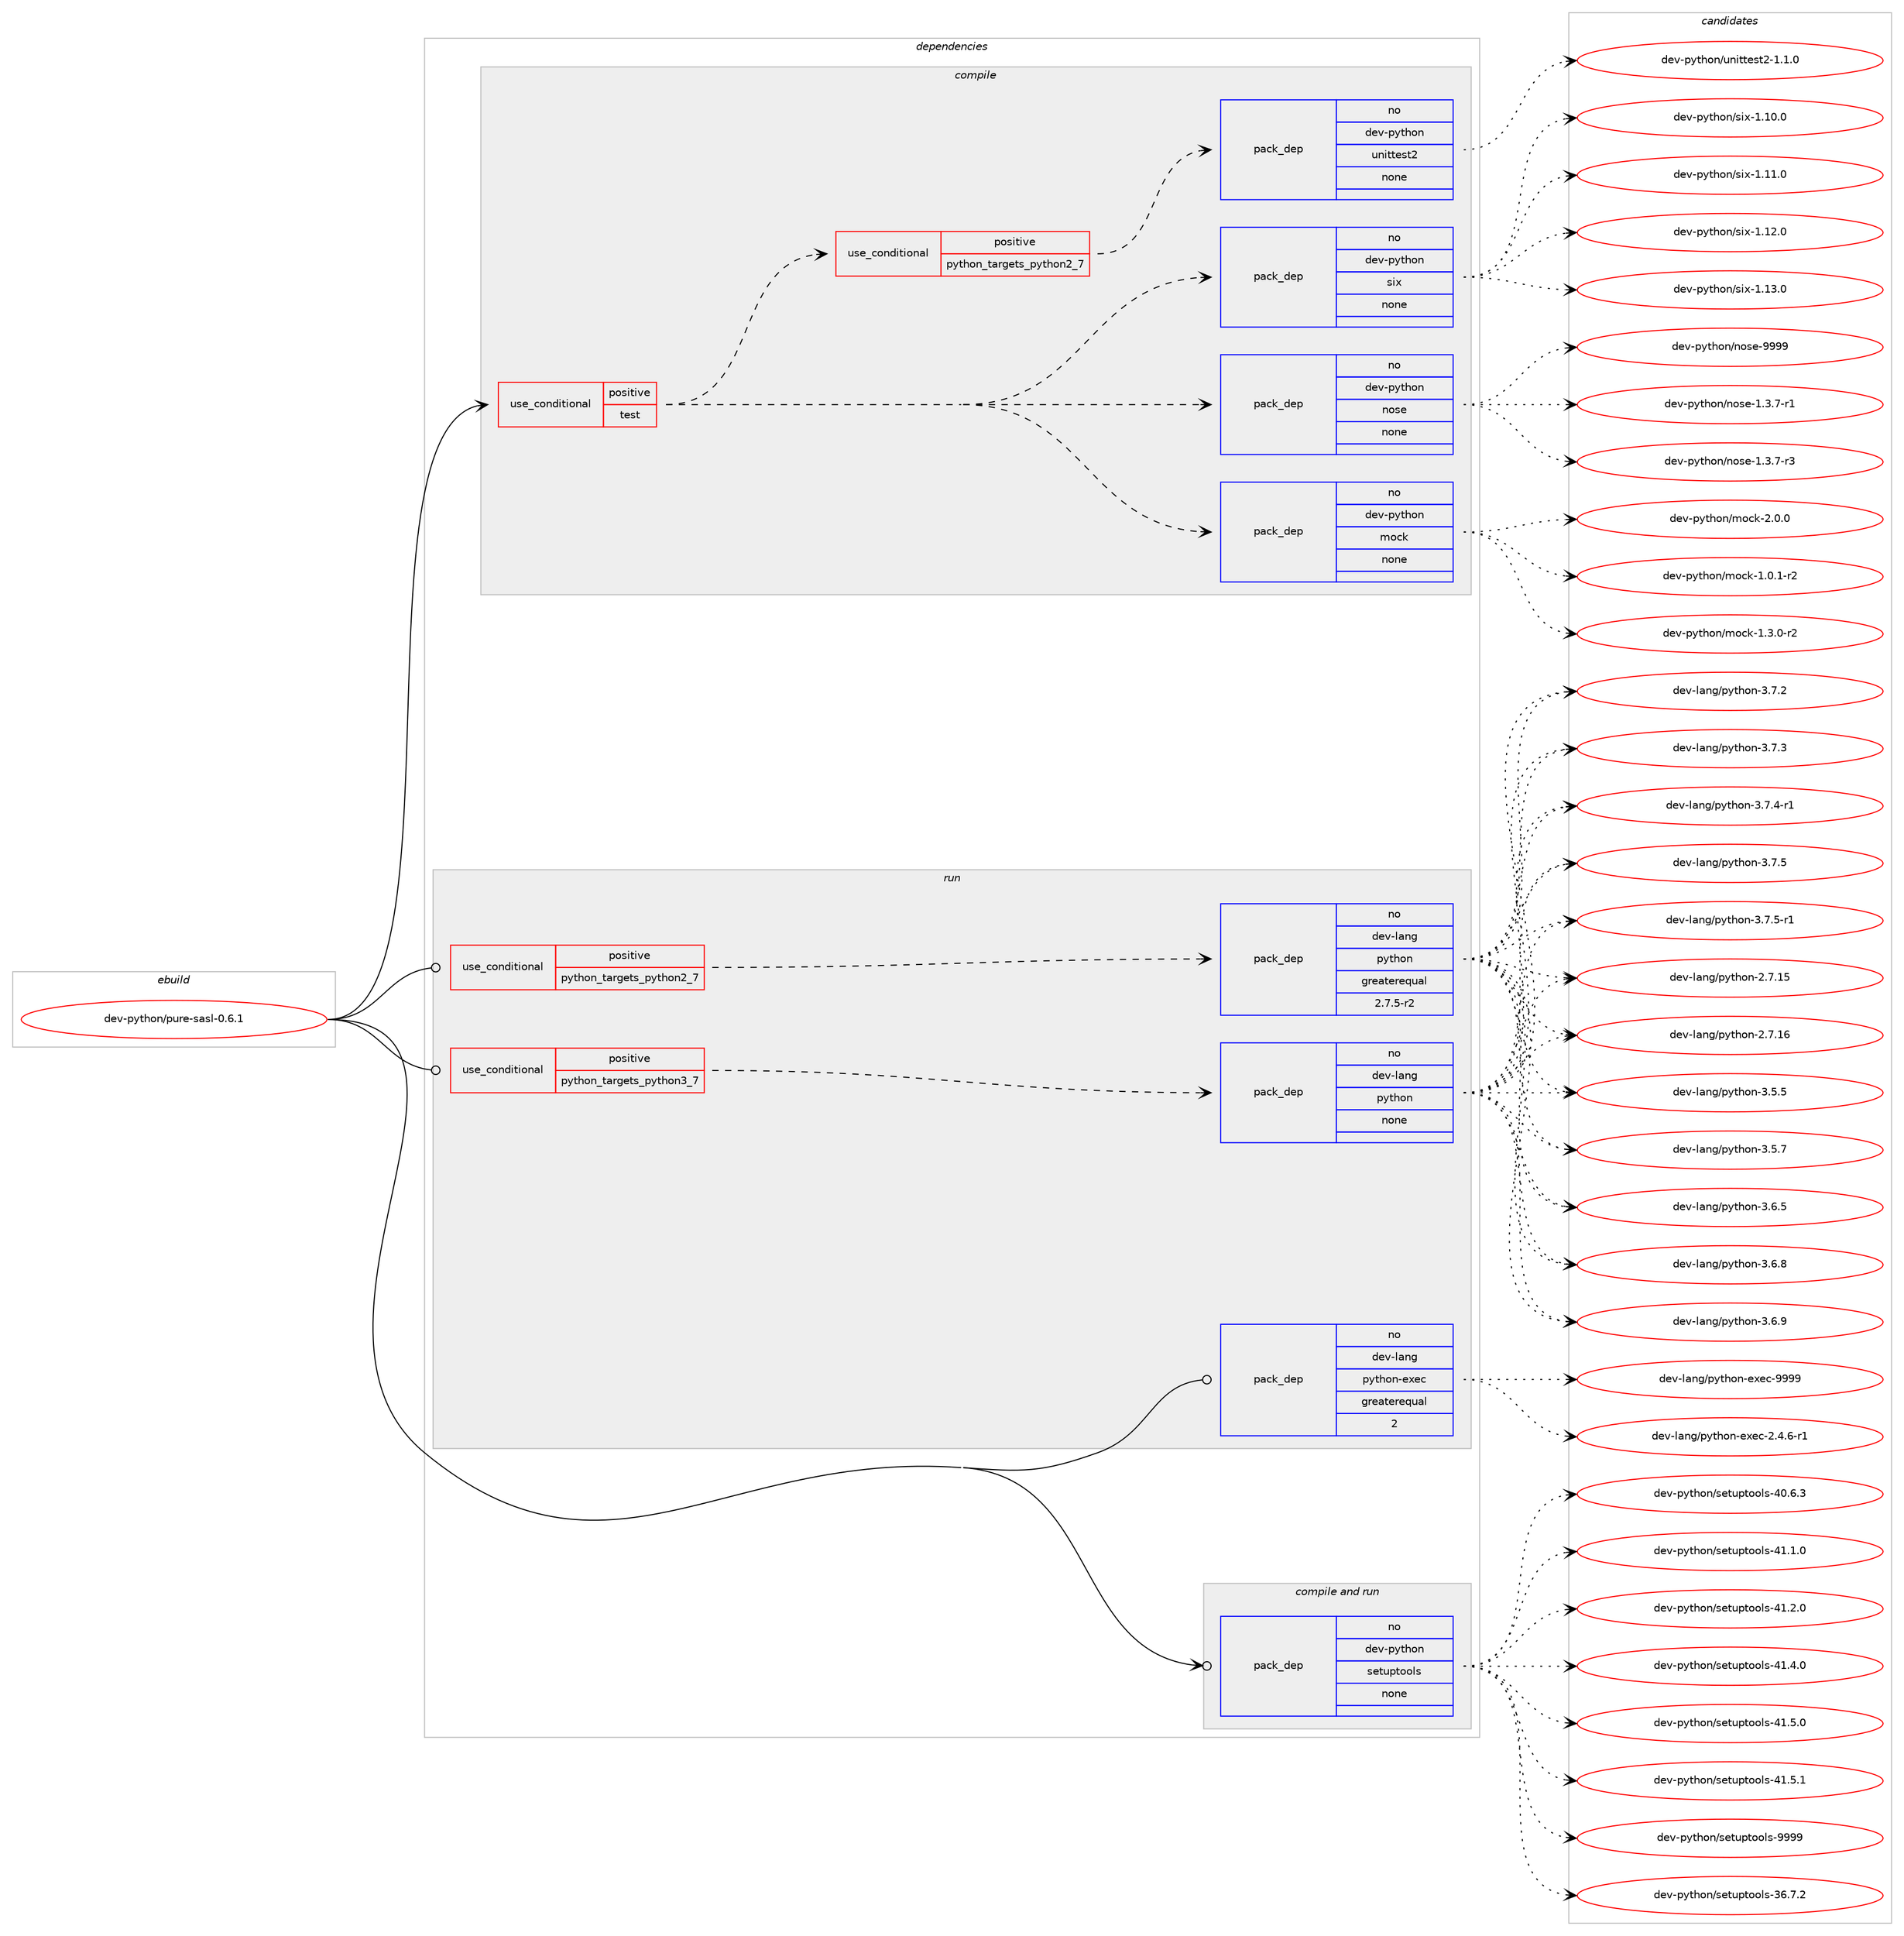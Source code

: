 digraph prolog {

# *************
# Graph options
# *************

newrank=true;
concentrate=true;
compound=true;
graph [rankdir=LR,fontname=Helvetica,fontsize=10,ranksep=1.5];#, ranksep=2.5, nodesep=0.2];
edge  [arrowhead=vee];
node  [fontname=Helvetica,fontsize=10];

# **********
# The ebuild
# **********

subgraph cluster_leftcol {
color=gray;
rank=same;
label=<<i>ebuild</i>>;
id [label="dev-python/pure-sasl-0.6.1", color=red, width=4, href="../dev-python/pure-sasl-0.6.1.svg"];
}

# ****************
# The dependencies
# ****************

subgraph cluster_midcol {
color=gray;
label=<<i>dependencies</i>>;
subgraph cluster_compile {
fillcolor="#eeeeee";
style=filled;
label=<<i>compile</i>>;
subgraph cond145093 {
dependency623581 [label=<<TABLE BORDER="0" CELLBORDER="1" CELLSPACING="0" CELLPADDING="4"><TR><TD ROWSPAN="3" CELLPADDING="10">use_conditional</TD></TR><TR><TD>positive</TD></TR><TR><TD>test</TD></TR></TABLE>>, shape=none, color=red];
subgraph pack466644 {
dependency623582 [label=<<TABLE BORDER="0" CELLBORDER="1" CELLSPACING="0" CELLPADDING="4" WIDTH="220"><TR><TD ROWSPAN="6" CELLPADDING="30">pack_dep</TD></TR><TR><TD WIDTH="110">no</TD></TR><TR><TD>dev-python</TD></TR><TR><TD>mock</TD></TR><TR><TD>none</TD></TR><TR><TD></TD></TR></TABLE>>, shape=none, color=blue];
}
dependency623581:e -> dependency623582:w [weight=20,style="dashed",arrowhead="vee"];
subgraph pack466645 {
dependency623583 [label=<<TABLE BORDER="0" CELLBORDER="1" CELLSPACING="0" CELLPADDING="4" WIDTH="220"><TR><TD ROWSPAN="6" CELLPADDING="30">pack_dep</TD></TR><TR><TD WIDTH="110">no</TD></TR><TR><TD>dev-python</TD></TR><TR><TD>nose</TD></TR><TR><TD>none</TD></TR><TR><TD></TD></TR></TABLE>>, shape=none, color=blue];
}
dependency623581:e -> dependency623583:w [weight=20,style="dashed",arrowhead="vee"];
subgraph pack466646 {
dependency623584 [label=<<TABLE BORDER="0" CELLBORDER="1" CELLSPACING="0" CELLPADDING="4" WIDTH="220"><TR><TD ROWSPAN="6" CELLPADDING="30">pack_dep</TD></TR><TR><TD WIDTH="110">no</TD></TR><TR><TD>dev-python</TD></TR><TR><TD>six</TD></TR><TR><TD>none</TD></TR><TR><TD></TD></TR></TABLE>>, shape=none, color=blue];
}
dependency623581:e -> dependency623584:w [weight=20,style="dashed",arrowhead="vee"];
subgraph cond145094 {
dependency623585 [label=<<TABLE BORDER="0" CELLBORDER="1" CELLSPACING="0" CELLPADDING="4"><TR><TD ROWSPAN="3" CELLPADDING="10">use_conditional</TD></TR><TR><TD>positive</TD></TR><TR><TD>python_targets_python2_7</TD></TR></TABLE>>, shape=none, color=red];
subgraph pack466647 {
dependency623586 [label=<<TABLE BORDER="0" CELLBORDER="1" CELLSPACING="0" CELLPADDING="4" WIDTH="220"><TR><TD ROWSPAN="6" CELLPADDING="30">pack_dep</TD></TR><TR><TD WIDTH="110">no</TD></TR><TR><TD>dev-python</TD></TR><TR><TD>unittest2</TD></TR><TR><TD>none</TD></TR><TR><TD></TD></TR></TABLE>>, shape=none, color=blue];
}
dependency623585:e -> dependency623586:w [weight=20,style="dashed",arrowhead="vee"];
}
dependency623581:e -> dependency623585:w [weight=20,style="dashed",arrowhead="vee"];
}
id:e -> dependency623581:w [weight=20,style="solid",arrowhead="vee"];
}
subgraph cluster_compileandrun {
fillcolor="#eeeeee";
style=filled;
label=<<i>compile and run</i>>;
subgraph pack466648 {
dependency623587 [label=<<TABLE BORDER="0" CELLBORDER="1" CELLSPACING="0" CELLPADDING="4" WIDTH="220"><TR><TD ROWSPAN="6" CELLPADDING="30">pack_dep</TD></TR><TR><TD WIDTH="110">no</TD></TR><TR><TD>dev-python</TD></TR><TR><TD>setuptools</TD></TR><TR><TD>none</TD></TR><TR><TD></TD></TR></TABLE>>, shape=none, color=blue];
}
id:e -> dependency623587:w [weight=20,style="solid",arrowhead="odotvee"];
}
subgraph cluster_run {
fillcolor="#eeeeee";
style=filled;
label=<<i>run</i>>;
subgraph cond145095 {
dependency623588 [label=<<TABLE BORDER="0" CELLBORDER="1" CELLSPACING="0" CELLPADDING="4"><TR><TD ROWSPAN="3" CELLPADDING="10">use_conditional</TD></TR><TR><TD>positive</TD></TR><TR><TD>python_targets_python2_7</TD></TR></TABLE>>, shape=none, color=red];
subgraph pack466649 {
dependency623589 [label=<<TABLE BORDER="0" CELLBORDER="1" CELLSPACING="0" CELLPADDING="4" WIDTH="220"><TR><TD ROWSPAN="6" CELLPADDING="30">pack_dep</TD></TR><TR><TD WIDTH="110">no</TD></TR><TR><TD>dev-lang</TD></TR><TR><TD>python</TD></TR><TR><TD>greaterequal</TD></TR><TR><TD>2.7.5-r2</TD></TR></TABLE>>, shape=none, color=blue];
}
dependency623588:e -> dependency623589:w [weight=20,style="dashed",arrowhead="vee"];
}
id:e -> dependency623588:w [weight=20,style="solid",arrowhead="odot"];
subgraph cond145096 {
dependency623590 [label=<<TABLE BORDER="0" CELLBORDER="1" CELLSPACING="0" CELLPADDING="4"><TR><TD ROWSPAN="3" CELLPADDING="10">use_conditional</TD></TR><TR><TD>positive</TD></TR><TR><TD>python_targets_python3_7</TD></TR></TABLE>>, shape=none, color=red];
subgraph pack466650 {
dependency623591 [label=<<TABLE BORDER="0" CELLBORDER="1" CELLSPACING="0" CELLPADDING="4" WIDTH="220"><TR><TD ROWSPAN="6" CELLPADDING="30">pack_dep</TD></TR><TR><TD WIDTH="110">no</TD></TR><TR><TD>dev-lang</TD></TR><TR><TD>python</TD></TR><TR><TD>none</TD></TR><TR><TD></TD></TR></TABLE>>, shape=none, color=blue];
}
dependency623590:e -> dependency623591:w [weight=20,style="dashed",arrowhead="vee"];
}
id:e -> dependency623590:w [weight=20,style="solid",arrowhead="odot"];
subgraph pack466651 {
dependency623592 [label=<<TABLE BORDER="0" CELLBORDER="1" CELLSPACING="0" CELLPADDING="4" WIDTH="220"><TR><TD ROWSPAN="6" CELLPADDING="30">pack_dep</TD></TR><TR><TD WIDTH="110">no</TD></TR><TR><TD>dev-lang</TD></TR><TR><TD>python-exec</TD></TR><TR><TD>greaterequal</TD></TR><TR><TD>2</TD></TR></TABLE>>, shape=none, color=blue];
}
id:e -> dependency623592:w [weight=20,style="solid",arrowhead="odot"];
}
}

# **************
# The candidates
# **************

subgraph cluster_choices {
rank=same;
color=gray;
label=<<i>candidates</i>>;

subgraph choice466644 {
color=black;
nodesep=1;
choice1001011184511212111610411111047109111991074549464846494511450 [label="dev-python/mock-1.0.1-r2", color=red, width=4,href="../dev-python/mock-1.0.1-r2.svg"];
choice1001011184511212111610411111047109111991074549465146484511450 [label="dev-python/mock-1.3.0-r2", color=red, width=4,href="../dev-python/mock-1.3.0-r2.svg"];
choice100101118451121211161041111104710911199107455046484648 [label="dev-python/mock-2.0.0", color=red, width=4,href="../dev-python/mock-2.0.0.svg"];
dependency623582:e -> choice1001011184511212111610411111047109111991074549464846494511450:w [style=dotted,weight="100"];
dependency623582:e -> choice1001011184511212111610411111047109111991074549465146484511450:w [style=dotted,weight="100"];
dependency623582:e -> choice100101118451121211161041111104710911199107455046484648:w [style=dotted,weight="100"];
}
subgraph choice466645 {
color=black;
nodesep=1;
choice10010111845112121116104111110471101111151014549465146554511449 [label="dev-python/nose-1.3.7-r1", color=red, width=4,href="../dev-python/nose-1.3.7-r1.svg"];
choice10010111845112121116104111110471101111151014549465146554511451 [label="dev-python/nose-1.3.7-r3", color=red, width=4,href="../dev-python/nose-1.3.7-r3.svg"];
choice10010111845112121116104111110471101111151014557575757 [label="dev-python/nose-9999", color=red, width=4,href="../dev-python/nose-9999.svg"];
dependency623583:e -> choice10010111845112121116104111110471101111151014549465146554511449:w [style=dotted,weight="100"];
dependency623583:e -> choice10010111845112121116104111110471101111151014549465146554511451:w [style=dotted,weight="100"];
dependency623583:e -> choice10010111845112121116104111110471101111151014557575757:w [style=dotted,weight="100"];
}
subgraph choice466646 {
color=black;
nodesep=1;
choice100101118451121211161041111104711510512045494649484648 [label="dev-python/six-1.10.0", color=red, width=4,href="../dev-python/six-1.10.0.svg"];
choice100101118451121211161041111104711510512045494649494648 [label="dev-python/six-1.11.0", color=red, width=4,href="../dev-python/six-1.11.0.svg"];
choice100101118451121211161041111104711510512045494649504648 [label="dev-python/six-1.12.0", color=red, width=4,href="../dev-python/six-1.12.0.svg"];
choice100101118451121211161041111104711510512045494649514648 [label="dev-python/six-1.13.0", color=red, width=4,href="../dev-python/six-1.13.0.svg"];
dependency623584:e -> choice100101118451121211161041111104711510512045494649484648:w [style=dotted,weight="100"];
dependency623584:e -> choice100101118451121211161041111104711510512045494649494648:w [style=dotted,weight="100"];
dependency623584:e -> choice100101118451121211161041111104711510512045494649504648:w [style=dotted,weight="100"];
dependency623584:e -> choice100101118451121211161041111104711510512045494649514648:w [style=dotted,weight="100"];
}
subgraph choice466647 {
color=black;
nodesep=1;
choice100101118451121211161041111104711711010511611610111511650454946494648 [label="dev-python/unittest2-1.1.0", color=red, width=4,href="../dev-python/unittest2-1.1.0.svg"];
dependency623586:e -> choice100101118451121211161041111104711711010511611610111511650454946494648:w [style=dotted,weight="100"];
}
subgraph choice466648 {
color=black;
nodesep=1;
choice100101118451121211161041111104711510111611711211611111110811545515446554650 [label="dev-python/setuptools-36.7.2", color=red, width=4,href="../dev-python/setuptools-36.7.2.svg"];
choice100101118451121211161041111104711510111611711211611111110811545524846544651 [label="dev-python/setuptools-40.6.3", color=red, width=4,href="../dev-python/setuptools-40.6.3.svg"];
choice100101118451121211161041111104711510111611711211611111110811545524946494648 [label="dev-python/setuptools-41.1.0", color=red, width=4,href="../dev-python/setuptools-41.1.0.svg"];
choice100101118451121211161041111104711510111611711211611111110811545524946504648 [label="dev-python/setuptools-41.2.0", color=red, width=4,href="../dev-python/setuptools-41.2.0.svg"];
choice100101118451121211161041111104711510111611711211611111110811545524946524648 [label="dev-python/setuptools-41.4.0", color=red, width=4,href="../dev-python/setuptools-41.4.0.svg"];
choice100101118451121211161041111104711510111611711211611111110811545524946534648 [label="dev-python/setuptools-41.5.0", color=red, width=4,href="../dev-python/setuptools-41.5.0.svg"];
choice100101118451121211161041111104711510111611711211611111110811545524946534649 [label="dev-python/setuptools-41.5.1", color=red, width=4,href="../dev-python/setuptools-41.5.1.svg"];
choice10010111845112121116104111110471151011161171121161111111081154557575757 [label="dev-python/setuptools-9999", color=red, width=4,href="../dev-python/setuptools-9999.svg"];
dependency623587:e -> choice100101118451121211161041111104711510111611711211611111110811545515446554650:w [style=dotted,weight="100"];
dependency623587:e -> choice100101118451121211161041111104711510111611711211611111110811545524846544651:w [style=dotted,weight="100"];
dependency623587:e -> choice100101118451121211161041111104711510111611711211611111110811545524946494648:w [style=dotted,weight="100"];
dependency623587:e -> choice100101118451121211161041111104711510111611711211611111110811545524946504648:w [style=dotted,weight="100"];
dependency623587:e -> choice100101118451121211161041111104711510111611711211611111110811545524946524648:w [style=dotted,weight="100"];
dependency623587:e -> choice100101118451121211161041111104711510111611711211611111110811545524946534648:w [style=dotted,weight="100"];
dependency623587:e -> choice100101118451121211161041111104711510111611711211611111110811545524946534649:w [style=dotted,weight="100"];
dependency623587:e -> choice10010111845112121116104111110471151011161171121161111111081154557575757:w [style=dotted,weight="100"];
}
subgraph choice466649 {
color=black;
nodesep=1;
choice10010111845108971101034711212111610411111045504655464953 [label="dev-lang/python-2.7.15", color=red, width=4,href="../dev-lang/python-2.7.15.svg"];
choice10010111845108971101034711212111610411111045504655464954 [label="dev-lang/python-2.7.16", color=red, width=4,href="../dev-lang/python-2.7.16.svg"];
choice100101118451089711010347112121116104111110455146534653 [label="dev-lang/python-3.5.5", color=red, width=4,href="../dev-lang/python-3.5.5.svg"];
choice100101118451089711010347112121116104111110455146534655 [label="dev-lang/python-3.5.7", color=red, width=4,href="../dev-lang/python-3.5.7.svg"];
choice100101118451089711010347112121116104111110455146544653 [label="dev-lang/python-3.6.5", color=red, width=4,href="../dev-lang/python-3.6.5.svg"];
choice100101118451089711010347112121116104111110455146544656 [label="dev-lang/python-3.6.8", color=red, width=4,href="../dev-lang/python-3.6.8.svg"];
choice100101118451089711010347112121116104111110455146544657 [label="dev-lang/python-3.6.9", color=red, width=4,href="../dev-lang/python-3.6.9.svg"];
choice100101118451089711010347112121116104111110455146554650 [label="dev-lang/python-3.7.2", color=red, width=4,href="../dev-lang/python-3.7.2.svg"];
choice100101118451089711010347112121116104111110455146554651 [label="dev-lang/python-3.7.3", color=red, width=4,href="../dev-lang/python-3.7.3.svg"];
choice1001011184510897110103471121211161041111104551465546524511449 [label="dev-lang/python-3.7.4-r1", color=red, width=4,href="../dev-lang/python-3.7.4-r1.svg"];
choice100101118451089711010347112121116104111110455146554653 [label="dev-lang/python-3.7.5", color=red, width=4,href="../dev-lang/python-3.7.5.svg"];
choice1001011184510897110103471121211161041111104551465546534511449 [label="dev-lang/python-3.7.5-r1", color=red, width=4,href="../dev-lang/python-3.7.5-r1.svg"];
dependency623589:e -> choice10010111845108971101034711212111610411111045504655464953:w [style=dotted,weight="100"];
dependency623589:e -> choice10010111845108971101034711212111610411111045504655464954:w [style=dotted,weight="100"];
dependency623589:e -> choice100101118451089711010347112121116104111110455146534653:w [style=dotted,weight="100"];
dependency623589:e -> choice100101118451089711010347112121116104111110455146534655:w [style=dotted,weight="100"];
dependency623589:e -> choice100101118451089711010347112121116104111110455146544653:w [style=dotted,weight="100"];
dependency623589:e -> choice100101118451089711010347112121116104111110455146544656:w [style=dotted,weight="100"];
dependency623589:e -> choice100101118451089711010347112121116104111110455146544657:w [style=dotted,weight="100"];
dependency623589:e -> choice100101118451089711010347112121116104111110455146554650:w [style=dotted,weight="100"];
dependency623589:e -> choice100101118451089711010347112121116104111110455146554651:w [style=dotted,weight="100"];
dependency623589:e -> choice1001011184510897110103471121211161041111104551465546524511449:w [style=dotted,weight="100"];
dependency623589:e -> choice100101118451089711010347112121116104111110455146554653:w [style=dotted,weight="100"];
dependency623589:e -> choice1001011184510897110103471121211161041111104551465546534511449:w [style=dotted,weight="100"];
}
subgraph choice466650 {
color=black;
nodesep=1;
choice10010111845108971101034711212111610411111045504655464953 [label="dev-lang/python-2.7.15", color=red, width=4,href="../dev-lang/python-2.7.15.svg"];
choice10010111845108971101034711212111610411111045504655464954 [label="dev-lang/python-2.7.16", color=red, width=4,href="../dev-lang/python-2.7.16.svg"];
choice100101118451089711010347112121116104111110455146534653 [label="dev-lang/python-3.5.5", color=red, width=4,href="../dev-lang/python-3.5.5.svg"];
choice100101118451089711010347112121116104111110455146534655 [label="dev-lang/python-3.5.7", color=red, width=4,href="../dev-lang/python-3.5.7.svg"];
choice100101118451089711010347112121116104111110455146544653 [label="dev-lang/python-3.6.5", color=red, width=4,href="../dev-lang/python-3.6.5.svg"];
choice100101118451089711010347112121116104111110455146544656 [label="dev-lang/python-3.6.8", color=red, width=4,href="../dev-lang/python-3.6.8.svg"];
choice100101118451089711010347112121116104111110455146544657 [label="dev-lang/python-3.6.9", color=red, width=4,href="../dev-lang/python-3.6.9.svg"];
choice100101118451089711010347112121116104111110455146554650 [label="dev-lang/python-3.7.2", color=red, width=4,href="../dev-lang/python-3.7.2.svg"];
choice100101118451089711010347112121116104111110455146554651 [label="dev-lang/python-3.7.3", color=red, width=4,href="../dev-lang/python-3.7.3.svg"];
choice1001011184510897110103471121211161041111104551465546524511449 [label="dev-lang/python-3.7.4-r1", color=red, width=4,href="../dev-lang/python-3.7.4-r1.svg"];
choice100101118451089711010347112121116104111110455146554653 [label="dev-lang/python-3.7.5", color=red, width=4,href="../dev-lang/python-3.7.5.svg"];
choice1001011184510897110103471121211161041111104551465546534511449 [label="dev-lang/python-3.7.5-r1", color=red, width=4,href="../dev-lang/python-3.7.5-r1.svg"];
dependency623591:e -> choice10010111845108971101034711212111610411111045504655464953:w [style=dotted,weight="100"];
dependency623591:e -> choice10010111845108971101034711212111610411111045504655464954:w [style=dotted,weight="100"];
dependency623591:e -> choice100101118451089711010347112121116104111110455146534653:w [style=dotted,weight="100"];
dependency623591:e -> choice100101118451089711010347112121116104111110455146534655:w [style=dotted,weight="100"];
dependency623591:e -> choice100101118451089711010347112121116104111110455146544653:w [style=dotted,weight="100"];
dependency623591:e -> choice100101118451089711010347112121116104111110455146544656:w [style=dotted,weight="100"];
dependency623591:e -> choice100101118451089711010347112121116104111110455146544657:w [style=dotted,weight="100"];
dependency623591:e -> choice100101118451089711010347112121116104111110455146554650:w [style=dotted,weight="100"];
dependency623591:e -> choice100101118451089711010347112121116104111110455146554651:w [style=dotted,weight="100"];
dependency623591:e -> choice1001011184510897110103471121211161041111104551465546524511449:w [style=dotted,weight="100"];
dependency623591:e -> choice100101118451089711010347112121116104111110455146554653:w [style=dotted,weight="100"];
dependency623591:e -> choice1001011184510897110103471121211161041111104551465546534511449:w [style=dotted,weight="100"];
}
subgraph choice466651 {
color=black;
nodesep=1;
choice10010111845108971101034711212111610411111045101120101994550465246544511449 [label="dev-lang/python-exec-2.4.6-r1", color=red, width=4,href="../dev-lang/python-exec-2.4.6-r1.svg"];
choice10010111845108971101034711212111610411111045101120101994557575757 [label="dev-lang/python-exec-9999", color=red, width=4,href="../dev-lang/python-exec-9999.svg"];
dependency623592:e -> choice10010111845108971101034711212111610411111045101120101994550465246544511449:w [style=dotted,weight="100"];
dependency623592:e -> choice10010111845108971101034711212111610411111045101120101994557575757:w [style=dotted,weight="100"];
}
}

}
